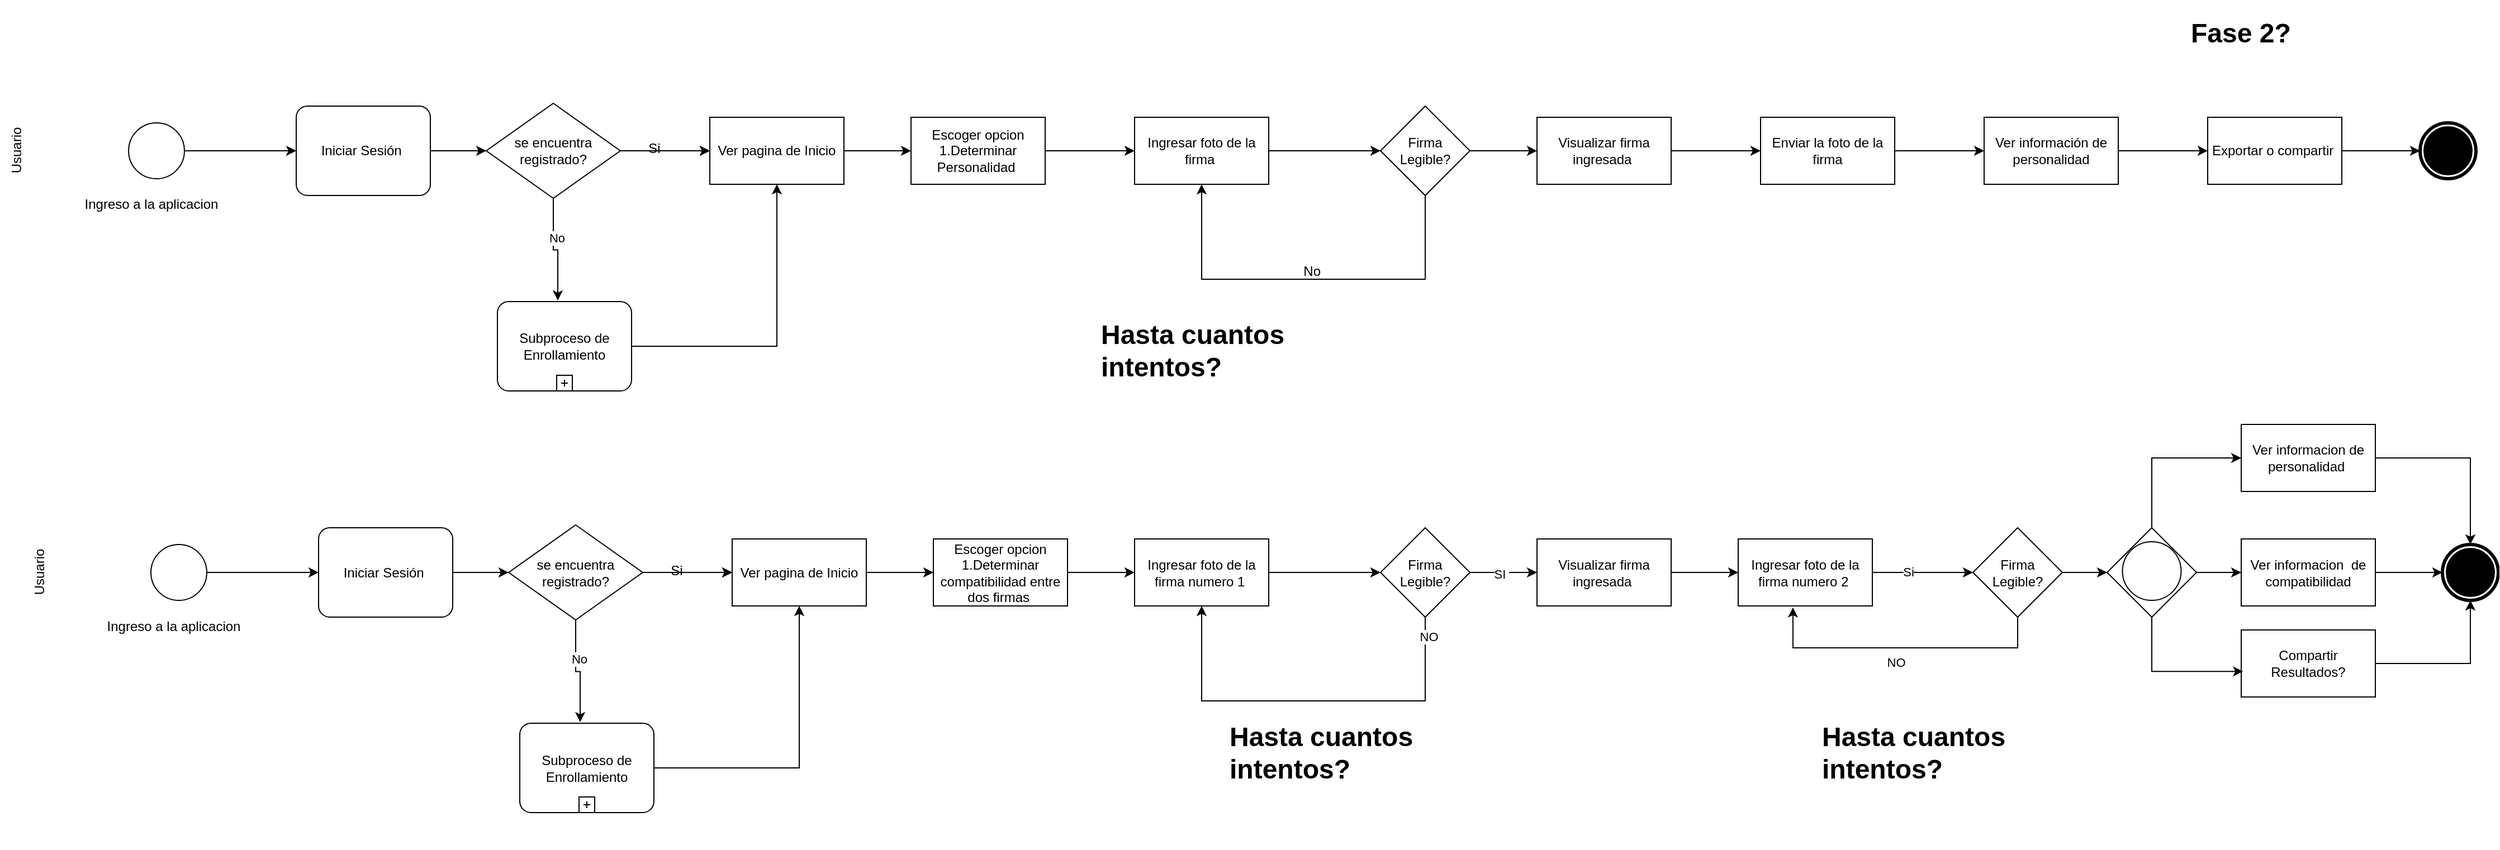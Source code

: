 <mxfile version="22.1.16" type="github">
  <diagram name="Página-1" id="azxldNu2wLyDnRF3g9dP">
    <mxGraphModel dx="3495" dy="1205" grid="1" gridSize="10" guides="1" tooltips="1" connect="1" arrows="1" fold="1" page="1" pageScale="1" pageWidth="827" pageHeight="1169" math="0" shadow="0">
      <root>
        <mxCell id="0" />
        <mxCell id="1" parent="0" />
        <mxCell id="NvamP3AXNWEFGVh52BoL-6" value="" style="points=[[0.145,0.145,0],[0.5,0,0],[0.855,0.145,0],[1,0.5,0],[0.855,0.855,0],[0.5,1,0],[0.145,0.855,0],[0,0.5,0]];shape=mxgraph.bpmn.event;html=1;verticalLabelPosition=bottom;labelBackgroundColor=#ffffff;verticalAlign=top;align=center;perimeter=ellipsePerimeter;outlineConnect=0;aspect=fixed;outline=standard;symbol=general;" vertex="1" parent="1">
          <mxGeometry x="80" y="130" width="50" height="50" as="geometry" />
        </mxCell>
        <mxCell id="NvamP3AXNWEFGVh52BoL-7" value="Ingreso a la aplicacion" style="text;html=1;align=center;verticalAlign=middle;resizable=0;points=[];autosize=1;strokeColor=none;fillColor=none;" vertex="1" parent="1">
          <mxGeometry x="30" y="188" width="140" height="30" as="geometry" />
        </mxCell>
        <mxCell id="NvamP3AXNWEFGVh52BoL-8" value="Usuario&lt;br&gt;" style="text;html=1;align=center;verticalAlign=middle;resizable=0;points=[];autosize=1;strokeColor=none;fillColor=none;rotation=-90;" vertex="1" parent="1">
          <mxGeometry x="-50" y="140" width="60" height="30" as="geometry" />
        </mxCell>
        <mxCell id="NvamP3AXNWEFGVh52BoL-12" value="" style="edgeStyle=orthogonalEdgeStyle;rounded=0;orthogonalLoop=1;jettySize=auto;html=1;" edge="1" parent="1" source="NvamP3AXNWEFGVh52BoL-9" target="NvamP3AXNWEFGVh52BoL-11">
          <mxGeometry relative="1" as="geometry" />
        </mxCell>
        <mxCell id="NvamP3AXNWEFGVh52BoL-9" value="Iniciar Sesión&amp;nbsp;" style="points=[[0.25,0,0],[0.5,0,0],[0.75,0,0],[1,0.25,0],[1,0.5,0],[1,0.75,0],[0.75,1,0],[0.5,1,0],[0.25,1,0],[0,0.75,0],[0,0.5,0],[0,0.25,0]];shape=mxgraph.bpmn.task;whiteSpace=wrap;rectStyle=rounded;size=10;html=1;container=1;expand=0;collapsible=0;taskMarker=abstract;" vertex="1" parent="1">
          <mxGeometry x="230" y="115" width="120" height="80" as="geometry" />
        </mxCell>
        <mxCell id="NvamP3AXNWEFGVh52BoL-10" style="edgeStyle=orthogonalEdgeStyle;rounded=0;orthogonalLoop=1;jettySize=auto;html=1;entryX=0;entryY=0.5;entryDx=0;entryDy=0;entryPerimeter=0;" edge="1" parent="1" source="NvamP3AXNWEFGVh52BoL-6" target="NvamP3AXNWEFGVh52BoL-9">
          <mxGeometry relative="1" as="geometry" />
        </mxCell>
        <mxCell id="NvamP3AXNWEFGVh52BoL-17" value="" style="edgeStyle=orthogonalEdgeStyle;rounded=0;orthogonalLoop=1;jettySize=auto;html=1;" edge="1" parent="1" source="NvamP3AXNWEFGVh52BoL-11" target="NvamP3AXNWEFGVh52BoL-16">
          <mxGeometry relative="1" as="geometry" />
        </mxCell>
        <mxCell id="NvamP3AXNWEFGVh52BoL-18" value="" style="edgeStyle=orthogonalEdgeStyle;rounded=0;orthogonalLoop=1;jettySize=auto;html=1;" edge="1" parent="1" source="NvamP3AXNWEFGVh52BoL-11" target="NvamP3AXNWEFGVh52BoL-16">
          <mxGeometry relative="1" as="geometry" />
        </mxCell>
        <mxCell id="NvamP3AXNWEFGVh52BoL-11" value="se encuentra registrado?" style="rhombus;whiteSpace=wrap;html=1;" vertex="1" parent="1">
          <mxGeometry x="400" y="112.5" width="120" height="85" as="geometry" />
        </mxCell>
        <mxCell id="NvamP3AXNWEFGVh52BoL-21" style="edgeStyle=orthogonalEdgeStyle;rounded=0;orthogonalLoop=1;jettySize=auto;html=1;" edge="1" parent="1" source="NvamP3AXNWEFGVh52BoL-14" target="NvamP3AXNWEFGVh52BoL-16">
          <mxGeometry relative="1" as="geometry" />
        </mxCell>
        <mxCell id="NvamP3AXNWEFGVh52BoL-14" value="Subproceso de Enrollamiento" style="points=[[0.25,0,0],[0.5,0,0],[0.75,0,0],[1,0.25,0],[1,0.5,0],[1,0.75,0],[0.75,1,0],[0.5,1,0],[0.25,1,0],[0,0.75,0],[0,0.5,0],[0,0.25,0]];shape=mxgraph.bpmn.task;whiteSpace=wrap;rectStyle=rounded;size=10;html=1;container=1;expand=0;collapsible=0;taskMarker=abstract;isLoopSub=1;" vertex="1" parent="1">
          <mxGeometry x="410" y="290" width="120" height="80" as="geometry" />
        </mxCell>
        <mxCell id="NvamP3AXNWEFGVh52BoL-15" style="edgeStyle=orthogonalEdgeStyle;rounded=0;orthogonalLoop=1;jettySize=auto;html=1;entryX=0.45;entryY=-0.012;entryDx=0;entryDy=0;entryPerimeter=0;" edge="1" parent="1" source="NvamP3AXNWEFGVh52BoL-11" target="NvamP3AXNWEFGVh52BoL-14">
          <mxGeometry relative="1" as="geometry" />
        </mxCell>
        <mxCell id="NvamP3AXNWEFGVh52BoL-20" value="No" style="edgeLabel;html=1;align=center;verticalAlign=middle;resizable=0;points=[];" vertex="1" connectable="0" parent="NvamP3AXNWEFGVh52BoL-15">
          <mxGeometry x="-0.272" y="3" relative="1" as="geometry">
            <mxPoint as="offset" />
          </mxGeometry>
        </mxCell>
        <mxCell id="NvamP3AXNWEFGVh52BoL-23" value="" style="edgeStyle=orthogonalEdgeStyle;rounded=0;orthogonalLoop=1;jettySize=auto;html=1;" edge="1" parent="1" source="NvamP3AXNWEFGVh52BoL-16" target="NvamP3AXNWEFGVh52BoL-22">
          <mxGeometry relative="1" as="geometry" />
        </mxCell>
        <mxCell id="NvamP3AXNWEFGVh52BoL-16" value="Ver pagina de Inicio" style="whiteSpace=wrap;html=1;" vertex="1" parent="1">
          <mxGeometry x="600" y="125" width="120" height="60" as="geometry" />
        </mxCell>
        <mxCell id="NvamP3AXNWEFGVh52BoL-19" value="Si" style="text;html=1;align=center;verticalAlign=middle;resizable=0;points=[];autosize=1;strokeColor=none;fillColor=none;" vertex="1" parent="1">
          <mxGeometry x="535" y="138" width="30" height="30" as="geometry" />
        </mxCell>
        <mxCell id="NvamP3AXNWEFGVh52BoL-25" value="" style="edgeStyle=orthogonalEdgeStyle;rounded=0;orthogonalLoop=1;jettySize=auto;html=1;" edge="1" parent="1" source="NvamP3AXNWEFGVh52BoL-22" target="NvamP3AXNWEFGVh52BoL-24">
          <mxGeometry relative="1" as="geometry" />
        </mxCell>
        <mxCell id="NvamP3AXNWEFGVh52BoL-22" value="Escoger opcion 1.Determinar Personalidad&amp;nbsp;" style="whiteSpace=wrap;html=1;" vertex="1" parent="1">
          <mxGeometry x="780" y="125" width="120" height="60" as="geometry" />
        </mxCell>
        <mxCell id="NvamP3AXNWEFGVh52BoL-27" value="" style="edgeStyle=orthogonalEdgeStyle;rounded=0;orthogonalLoop=1;jettySize=auto;html=1;" edge="1" parent="1" source="NvamP3AXNWEFGVh52BoL-24" target="NvamP3AXNWEFGVh52BoL-26">
          <mxGeometry relative="1" as="geometry" />
        </mxCell>
        <mxCell id="NvamP3AXNWEFGVh52BoL-24" value="Ingresar foto de la firma&amp;nbsp;" style="whiteSpace=wrap;html=1;" vertex="1" parent="1">
          <mxGeometry x="980" y="125" width="120" height="60" as="geometry" />
        </mxCell>
        <mxCell id="NvamP3AXNWEFGVh52BoL-28" style="edgeStyle=orthogonalEdgeStyle;rounded=0;orthogonalLoop=1;jettySize=auto;html=1;entryX=0.5;entryY=1;entryDx=0;entryDy=0;exitX=0.5;exitY=1;exitDx=0;exitDy=0;" edge="1" parent="1" source="NvamP3AXNWEFGVh52BoL-26" target="NvamP3AXNWEFGVh52BoL-24">
          <mxGeometry relative="1" as="geometry">
            <Array as="points">
              <mxPoint x="1240" y="270" />
              <mxPoint x="1040" y="270" />
            </Array>
          </mxGeometry>
        </mxCell>
        <mxCell id="NvamP3AXNWEFGVh52BoL-32" value="" style="edgeStyle=orthogonalEdgeStyle;rounded=0;orthogonalLoop=1;jettySize=auto;html=1;" edge="1" parent="1" source="NvamP3AXNWEFGVh52BoL-26" target="NvamP3AXNWEFGVh52BoL-31">
          <mxGeometry relative="1" as="geometry" />
        </mxCell>
        <mxCell id="NvamP3AXNWEFGVh52BoL-26" value="Firma Legible?" style="rhombus;whiteSpace=wrap;html=1;" vertex="1" parent="1">
          <mxGeometry x="1200" y="115" width="80" height="80" as="geometry" />
        </mxCell>
        <mxCell id="NvamP3AXNWEFGVh52BoL-29" value="No&amp;nbsp;" style="text;html=1;align=center;verticalAlign=middle;resizable=0;points=[];autosize=1;strokeColor=none;fillColor=none;" vertex="1" parent="1">
          <mxGeometry x="1120" y="248" width="40" height="30" as="geometry" />
        </mxCell>
        <mxCell id="NvamP3AXNWEFGVh52BoL-30" value="&lt;h1&gt;Hasta cuantos intentos?&lt;/h1&gt;&lt;p&gt;&lt;br&gt;&lt;/p&gt;" style="text;html=1;strokeColor=none;fillColor=none;spacing=5;spacingTop=-20;whiteSpace=wrap;overflow=hidden;rounded=0;" vertex="1" parent="1">
          <mxGeometry x="945" y="300" width="190" height="120" as="geometry" />
        </mxCell>
        <mxCell id="NvamP3AXNWEFGVh52BoL-34" value="" style="edgeStyle=orthogonalEdgeStyle;rounded=0;orthogonalLoop=1;jettySize=auto;html=1;" edge="1" parent="1" source="NvamP3AXNWEFGVh52BoL-31" target="NvamP3AXNWEFGVh52BoL-33">
          <mxGeometry relative="1" as="geometry" />
        </mxCell>
        <mxCell id="NvamP3AXNWEFGVh52BoL-31" value="Visualizar firma ingresada&amp;nbsp;" style="whiteSpace=wrap;html=1;" vertex="1" parent="1">
          <mxGeometry x="1340" y="125" width="120" height="60" as="geometry" />
        </mxCell>
        <mxCell id="NvamP3AXNWEFGVh52BoL-36" value="" style="edgeStyle=orthogonalEdgeStyle;rounded=0;orthogonalLoop=1;jettySize=auto;html=1;" edge="1" parent="1" source="NvamP3AXNWEFGVh52BoL-33" target="NvamP3AXNWEFGVh52BoL-35">
          <mxGeometry relative="1" as="geometry" />
        </mxCell>
        <mxCell id="NvamP3AXNWEFGVh52BoL-33" value="Enviar la foto de la firma" style="whiteSpace=wrap;html=1;" vertex="1" parent="1">
          <mxGeometry x="1540" y="125" width="120" height="60" as="geometry" />
        </mxCell>
        <mxCell id="NvamP3AXNWEFGVh52BoL-38" value="" style="edgeStyle=orthogonalEdgeStyle;rounded=0;orthogonalLoop=1;jettySize=auto;html=1;" edge="1" parent="1" source="NvamP3AXNWEFGVh52BoL-35" target="NvamP3AXNWEFGVh52BoL-37">
          <mxGeometry relative="1" as="geometry" />
        </mxCell>
        <mxCell id="NvamP3AXNWEFGVh52BoL-35" value="Ver información de personalidad" style="whiteSpace=wrap;html=1;" vertex="1" parent="1">
          <mxGeometry x="1740" y="125" width="120" height="60" as="geometry" />
        </mxCell>
        <mxCell id="NvamP3AXNWEFGVh52BoL-37" value="Exportar o compartir&amp;nbsp;" style="whiteSpace=wrap;html=1;" vertex="1" parent="1">
          <mxGeometry x="1940" y="125" width="120" height="60" as="geometry" />
        </mxCell>
        <mxCell id="NvamP3AXNWEFGVh52BoL-39" value="&lt;h1&gt;Fase 2?&amp;nbsp;&lt;/h1&gt;" style="text;html=1;strokeColor=none;fillColor=none;spacing=5;spacingTop=-20;whiteSpace=wrap;overflow=hidden;rounded=0;" vertex="1" parent="1">
          <mxGeometry x="1920" y="30" width="190" height="80" as="geometry" />
        </mxCell>
        <mxCell id="NvamP3AXNWEFGVh52BoL-41" value="" style="points=[[0.145,0.145,0],[0.5,0,0],[0.855,0.145,0],[1,0.5,0],[0.855,0.855,0],[0.5,1,0],[0.145,0.855,0],[0,0.5,0]];shape=mxgraph.bpmn.event;html=1;verticalLabelPosition=bottom;labelBackgroundColor=#ffffff;verticalAlign=top;align=center;perimeter=ellipsePerimeter;outlineConnect=0;aspect=fixed;outline=end;symbol=terminate;" vertex="1" parent="1">
          <mxGeometry x="2130" y="130" width="50" height="50" as="geometry" />
        </mxCell>
        <mxCell id="NvamP3AXNWEFGVh52BoL-42" style="edgeStyle=orthogonalEdgeStyle;rounded=0;orthogonalLoop=1;jettySize=auto;html=1;entryX=0;entryY=0.5;entryDx=0;entryDy=0;entryPerimeter=0;" edge="1" parent="1" source="NvamP3AXNWEFGVh52BoL-37" target="NvamP3AXNWEFGVh52BoL-41">
          <mxGeometry relative="1" as="geometry" />
        </mxCell>
        <mxCell id="NvamP3AXNWEFGVh52BoL-43" value="" style="points=[[0.145,0.145,0],[0.5,0,0],[0.855,0.145,0],[1,0.5,0],[0.855,0.855,0],[0.5,1,0],[0.145,0.855,0],[0,0.5,0]];shape=mxgraph.bpmn.event;html=1;verticalLabelPosition=bottom;labelBackgroundColor=#ffffff;verticalAlign=top;align=center;perimeter=ellipsePerimeter;outlineConnect=0;aspect=fixed;outline=standard;symbol=general;" vertex="1" parent="1">
          <mxGeometry x="100" y="507.5" width="50" height="50" as="geometry" />
        </mxCell>
        <mxCell id="NvamP3AXNWEFGVh52BoL-44" value="Ingreso a la aplicacion" style="text;html=1;align=center;verticalAlign=middle;resizable=0;points=[];autosize=1;strokeColor=none;fillColor=none;" vertex="1" parent="1">
          <mxGeometry x="50" y="565.5" width="140" height="30" as="geometry" />
        </mxCell>
        <mxCell id="NvamP3AXNWEFGVh52BoL-45" value="Usuario&lt;br&gt;" style="text;html=1;align=center;verticalAlign=middle;resizable=0;points=[];autosize=1;strokeColor=none;fillColor=none;rotation=-90;" vertex="1" parent="1">
          <mxGeometry x="-30" y="517.5" width="60" height="30" as="geometry" />
        </mxCell>
        <mxCell id="NvamP3AXNWEFGVh52BoL-46" value="" style="edgeStyle=orthogonalEdgeStyle;rounded=0;orthogonalLoop=1;jettySize=auto;html=1;" edge="1" parent="1" source="NvamP3AXNWEFGVh52BoL-47" target="NvamP3AXNWEFGVh52BoL-51">
          <mxGeometry relative="1" as="geometry" />
        </mxCell>
        <mxCell id="NvamP3AXNWEFGVh52BoL-47" value="Iniciar Sesión&amp;nbsp;" style="points=[[0.25,0,0],[0.5,0,0],[0.75,0,0],[1,0.25,0],[1,0.5,0],[1,0.75,0],[0.75,1,0],[0.5,1,0],[0.25,1,0],[0,0.75,0],[0,0.5,0],[0,0.25,0]];shape=mxgraph.bpmn.task;whiteSpace=wrap;rectStyle=rounded;size=10;html=1;container=1;expand=0;collapsible=0;taskMarker=abstract;" vertex="1" parent="1">
          <mxGeometry x="250" y="492.5" width="120" height="80" as="geometry" />
        </mxCell>
        <mxCell id="NvamP3AXNWEFGVh52BoL-48" style="edgeStyle=orthogonalEdgeStyle;rounded=0;orthogonalLoop=1;jettySize=auto;html=1;entryX=0;entryY=0.5;entryDx=0;entryDy=0;entryPerimeter=0;" edge="1" parent="1" source="NvamP3AXNWEFGVh52BoL-43" target="NvamP3AXNWEFGVh52BoL-47">
          <mxGeometry relative="1" as="geometry" />
        </mxCell>
        <mxCell id="NvamP3AXNWEFGVh52BoL-49" value="" style="edgeStyle=orthogonalEdgeStyle;rounded=0;orthogonalLoop=1;jettySize=auto;html=1;" edge="1" parent="1" source="NvamP3AXNWEFGVh52BoL-51" target="NvamP3AXNWEFGVh52BoL-57">
          <mxGeometry relative="1" as="geometry" />
        </mxCell>
        <mxCell id="NvamP3AXNWEFGVh52BoL-50" value="" style="edgeStyle=orthogonalEdgeStyle;rounded=0;orthogonalLoop=1;jettySize=auto;html=1;" edge="1" parent="1" source="NvamP3AXNWEFGVh52BoL-51" target="NvamP3AXNWEFGVh52BoL-57">
          <mxGeometry relative="1" as="geometry" />
        </mxCell>
        <mxCell id="NvamP3AXNWEFGVh52BoL-51" value="se encuentra registrado?" style="rhombus;whiteSpace=wrap;html=1;" vertex="1" parent="1">
          <mxGeometry x="420" y="490" width="120" height="85" as="geometry" />
        </mxCell>
        <mxCell id="NvamP3AXNWEFGVh52BoL-52" style="edgeStyle=orthogonalEdgeStyle;rounded=0;orthogonalLoop=1;jettySize=auto;html=1;" edge="1" parent="1" source="NvamP3AXNWEFGVh52BoL-53" target="NvamP3AXNWEFGVh52BoL-57">
          <mxGeometry relative="1" as="geometry" />
        </mxCell>
        <mxCell id="NvamP3AXNWEFGVh52BoL-53" value="Subproceso de Enrollamiento" style="points=[[0.25,0,0],[0.5,0,0],[0.75,0,0],[1,0.25,0],[1,0.5,0],[1,0.75,0],[0.75,1,0],[0.5,1,0],[0.25,1,0],[0,0.75,0],[0,0.5,0],[0,0.25,0]];shape=mxgraph.bpmn.task;whiteSpace=wrap;rectStyle=rounded;size=10;html=1;container=1;expand=0;collapsible=0;taskMarker=abstract;isLoopSub=1;" vertex="1" parent="1">
          <mxGeometry x="430" y="667.5" width="120" height="80" as="geometry" />
        </mxCell>
        <mxCell id="NvamP3AXNWEFGVh52BoL-54" style="edgeStyle=orthogonalEdgeStyle;rounded=0;orthogonalLoop=1;jettySize=auto;html=1;entryX=0.45;entryY=-0.012;entryDx=0;entryDy=0;entryPerimeter=0;" edge="1" parent="1" source="NvamP3AXNWEFGVh52BoL-51" target="NvamP3AXNWEFGVh52BoL-53">
          <mxGeometry relative="1" as="geometry" />
        </mxCell>
        <mxCell id="NvamP3AXNWEFGVh52BoL-55" value="No" style="edgeLabel;html=1;align=center;verticalAlign=middle;resizable=0;points=[];" vertex="1" connectable="0" parent="NvamP3AXNWEFGVh52BoL-54">
          <mxGeometry x="-0.272" y="3" relative="1" as="geometry">
            <mxPoint as="offset" />
          </mxGeometry>
        </mxCell>
        <mxCell id="NvamP3AXNWEFGVh52BoL-56" value="" style="edgeStyle=orthogonalEdgeStyle;rounded=0;orthogonalLoop=1;jettySize=auto;html=1;" edge="1" parent="1" source="NvamP3AXNWEFGVh52BoL-57" target="NvamP3AXNWEFGVh52BoL-59">
          <mxGeometry relative="1" as="geometry" />
        </mxCell>
        <mxCell id="NvamP3AXNWEFGVh52BoL-57" value="Ver pagina de Inicio" style="whiteSpace=wrap;html=1;" vertex="1" parent="1">
          <mxGeometry x="620" y="502.5" width="120" height="60" as="geometry" />
        </mxCell>
        <mxCell id="NvamP3AXNWEFGVh52BoL-58" value="Si" style="text;html=1;align=center;verticalAlign=middle;resizable=0;points=[];autosize=1;strokeColor=none;fillColor=none;" vertex="1" parent="1">
          <mxGeometry x="555" y="515.5" width="30" height="30" as="geometry" />
        </mxCell>
        <mxCell id="NvamP3AXNWEFGVh52BoL-63" style="edgeStyle=orthogonalEdgeStyle;rounded=0;orthogonalLoop=1;jettySize=auto;html=1;" edge="1" parent="1" source="NvamP3AXNWEFGVh52BoL-59" target="NvamP3AXNWEFGVh52BoL-60">
          <mxGeometry relative="1" as="geometry" />
        </mxCell>
        <mxCell id="NvamP3AXNWEFGVh52BoL-59" value="Escoger opcion 1.Determinar compatibilidad entre dos firmas&amp;nbsp;" style="whiteSpace=wrap;html=1;" vertex="1" parent="1">
          <mxGeometry x="800" y="502.5" width="120" height="60" as="geometry" />
        </mxCell>
        <mxCell id="NvamP3AXNWEFGVh52BoL-69" style="edgeStyle=orthogonalEdgeStyle;rounded=0;orthogonalLoop=1;jettySize=auto;html=1;" edge="1" parent="1" source="NvamP3AXNWEFGVh52BoL-60" target="NvamP3AXNWEFGVh52BoL-62">
          <mxGeometry relative="1" as="geometry" />
        </mxCell>
        <mxCell id="NvamP3AXNWEFGVh52BoL-60" value="Ingresar foto de la firma numero 1&amp;nbsp;" style="whiteSpace=wrap;html=1;" vertex="1" parent="1">
          <mxGeometry x="980" y="502.5" width="120" height="60" as="geometry" />
        </mxCell>
        <mxCell id="NvamP3AXNWEFGVh52BoL-61" style="edgeStyle=orthogonalEdgeStyle;rounded=0;orthogonalLoop=1;jettySize=auto;html=1;entryX=0.5;entryY=1;entryDx=0;entryDy=0;exitX=0.5;exitY=1;exitDx=0;exitDy=0;" edge="1" parent="1" source="NvamP3AXNWEFGVh52BoL-62" target="NvamP3AXNWEFGVh52BoL-60">
          <mxGeometry relative="1" as="geometry">
            <Array as="points">
              <mxPoint x="1240" y="647.5" />
              <mxPoint x="1040" y="647.5" />
            </Array>
          </mxGeometry>
        </mxCell>
        <mxCell id="NvamP3AXNWEFGVh52BoL-64" value="NO" style="edgeLabel;html=1;align=center;verticalAlign=middle;resizable=0;points=[];" vertex="1" connectable="0" parent="NvamP3AXNWEFGVh52BoL-61">
          <mxGeometry x="-0.902" y="3" relative="1" as="geometry">
            <mxPoint as="offset" />
          </mxGeometry>
        </mxCell>
        <mxCell id="NvamP3AXNWEFGVh52BoL-68" style="edgeStyle=orthogonalEdgeStyle;rounded=0;orthogonalLoop=1;jettySize=auto;html=1;" edge="1" parent="1" source="NvamP3AXNWEFGVh52BoL-62" target="NvamP3AXNWEFGVh52BoL-67">
          <mxGeometry relative="1" as="geometry" />
        </mxCell>
        <mxCell id="NvamP3AXNWEFGVh52BoL-77" value="SI&amp;nbsp;" style="edgeLabel;html=1;align=center;verticalAlign=middle;resizable=0;points=[];" vertex="1" connectable="0" parent="NvamP3AXNWEFGVh52BoL-68">
          <mxGeometry x="-0.067" y="-1" relative="1" as="geometry">
            <mxPoint as="offset" />
          </mxGeometry>
        </mxCell>
        <mxCell id="NvamP3AXNWEFGVh52BoL-62" value="Firma Legible?" style="rhombus;whiteSpace=wrap;html=1;" vertex="1" parent="1">
          <mxGeometry x="1200" y="492.5" width="80" height="80" as="geometry" />
        </mxCell>
        <mxCell id="NvamP3AXNWEFGVh52BoL-65" value="&lt;h1&gt;Hasta cuantos intentos?&lt;/h1&gt;&lt;p&gt;&lt;br&gt;&lt;/p&gt;" style="text;html=1;strokeColor=none;fillColor=none;spacing=5;spacingTop=-20;whiteSpace=wrap;overflow=hidden;rounded=0;" vertex="1" parent="1">
          <mxGeometry x="1060" y="660" width="190" height="120" as="geometry" />
        </mxCell>
        <mxCell id="NvamP3AXNWEFGVh52BoL-74" style="edgeStyle=orthogonalEdgeStyle;rounded=0;orthogonalLoop=1;jettySize=auto;html=1;" edge="1" parent="1" source="NvamP3AXNWEFGVh52BoL-67" target="NvamP3AXNWEFGVh52BoL-70">
          <mxGeometry relative="1" as="geometry" />
        </mxCell>
        <mxCell id="NvamP3AXNWEFGVh52BoL-67" value="Visualizar firma ingresada&amp;nbsp;" style="whiteSpace=wrap;html=1;" vertex="1" parent="1">
          <mxGeometry x="1340" y="502.5" width="120" height="60" as="geometry" />
        </mxCell>
        <mxCell id="NvamP3AXNWEFGVh52BoL-75" style="edgeStyle=orthogonalEdgeStyle;rounded=0;orthogonalLoop=1;jettySize=auto;html=1;entryX=0;entryY=0.5;entryDx=0;entryDy=0;" edge="1" parent="1" source="NvamP3AXNWEFGVh52BoL-70" target="NvamP3AXNWEFGVh52BoL-72">
          <mxGeometry relative="1" as="geometry" />
        </mxCell>
        <mxCell id="NvamP3AXNWEFGVh52BoL-78" value="Si" style="edgeLabel;html=1;align=center;verticalAlign=middle;resizable=0;points=[];" vertex="1" connectable="0" parent="NvamP3AXNWEFGVh52BoL-75">
          <mxGeometry x="-0.297" y="1" relative="1" as="geometry">
            <mxPoint as="offset" />
          </mxGeometry>
        </mxCell>
        <mxCell id="NvamP3AXNWEFGVh52BoL-70" value="Ingresar foto de la firma numero 2&amp;nbsp;" style="whiteSpace=wrap;html=1;" vertex="1" parent="1">
          <mxGeometry x="1520" y="502.5" width="120" height="60" as="geometry" />
        </mxCell>
        <mxCell id="NvamP3AXNWEFGVh52BoL-71" value="NO" style="edgeLabel;html=1;align=center;verticalAlign=middle;resizable=0;points=[];" vertex="1" connectable="0" parent="1">
          <mxGeometry x="1740" y="584.003" as="geometry">
            <mxPoint x="-79" y="29" as="offset" />
          </mxGeometry>
        </mxCell>
        <mxCell id="NvamP3AXNWEFGVh52BoL-83" value="" style="edgeStyle=orthogonalEdgeStyle;rounded=0;orthogonalLoop=1;jettySize=auto;html=1;" edge="1" parent="1" source="NvamP3AXNWEFGVh52BoL-72" target="NvamP3AXNWEFGVh52BoL-82">
          <mxGeometry relative="1" as="geometry" />
        </mxCell>
        <mxCell id="NvamP3AXNWEFGVh52BoL-72" value="Firma Legible?" style="rhombus;whiteSpace=wrap;html=1;" vertex="1" parent="1">
          <mxGeometry x="1730" y="492.5" width="80" height="80" as="geometry" />
        </mxCell>
        <mxCell id="NvamP3AXNWEFGVh52BoL-73" value="&lt;h1&gt;Hasta cuantos intentos?&lt;/h1&gt;&lt;p&gt;&lt;br&gt;&lt;/p&gt;" style="text;html=1;strokeColor=none;fillColor=none;spacing=5;spacingTop=-20;whiteSpace=wrap;overflow=hidden;rounded=0;" vertex="1" parent="1">
          <mxGeometry x="1590" y="660" width="190" height="120" as="geometry" />
        </mxCell>
        <mxCell id="NvamP3AXNWEFGVh52BoL-76" style="edgeStyle=orthogonalEdgeStyle;rounded=0;orthogonalLoop=1;jettySize=auto;html=1;entryX=0.408;entryY=1.022;entryDx=0;entryDy=0;entryPerimeter=0;exitX=0.5;exitY=1;exitDx=0;exitDy=0;" edge="1" parent="1" source="NvamP3AXNWEFGVh52BoL-72" target="NvamP3AXNWEFGVh52BoL-70">
          <mxGeometry relative="1" as="geometry">
            <Array as="points">
              <mxPoint x="1770" y="600" />
              <mxPoint x="1569" y="600" />
            </Array>
          </mxGeometry>
        </mxCell>
        <mxCell id="NvamP3AXNWEFGVh52BoL-90" style="edgeStyle=orthogonalEdgeStyle;rounded=0;orthogonalLoop=1;jettySize=auto;html=1;" edge="1" parent="1" source="NvamP3AXNWEFGVh52BoL-79" target="NvamP3AXNWEFGVh52BoL-89">
          <mxGeometry relative="1" as="geometry" />
        </mxCell>
        <mxCell id="NvamP3AXNWEFGVh52BoL-79" value="Ver informacion&amp;nbsp; de compatibilidad" style="whiteSpace=wrap;html=1;" vertex="1" parent="1">
          <mxGeometry x="1970" y="502.5" width="120" height="60" as="geometry" />
        </mxCell>
        <mxCell id="NvamP3AXNWEFGVh52BoL-81" value="Ver informacion de personalidad&amp;nbsp;" style="whiteSpace=wrap;html=1;" vertex="1" parent="1">
          <mxGeometry x="1970" y="400" width="120" height="60" as="geometry" />
        </mxCell>
        <mxCell id="NvamP3AXNWEFGVh52BoL-84" style="edgeStyle=orthogonalEdgeStyle;rounded=0;orthogonalLoop=1;jettySize=auto;html=1;entryX=0;entryY=0.5;entryDx=0;entryDy=0;exitX=0.5;exitY=0;exitDx=0;exitDy=0;" edge="1" parent="1" source="NvamP3AXNWEFGVh52BoL-82" target="NvamP3AXNWEFGVh52BoL-81">
          <mxGeometry relative="1" as="geometry" />
        </mxCell>
        <mxCell id="NvamP3AXNWEFGVh52BoL-85" style="edgeStyle=orthogonalEdgeStyle;rounded=0;orthogonalLoop=1;jettySize=auto;html=1;entryX=0;entryY=0.5;entryDx=0;entryDy=0;" edge="1" parent="1" source="NvamP3AXNWEFGVh52BoL-82" target="NvamP3AXNWEFGVh52BoL-79">
          <mxGeometry relative="1" as="geometry" />
        </mxCell>
        <mxCell id="NvamP3AXNWEFGVh52BoL-82" value="" style="rhombus;whiteSpace=wrap;html=1;" vertex="1" parent="1">
          <mxGeometry x="1850" y="492.5" width="80" height="80" as="geometry" />
        </mxCell>
        <mxCell id="NvamP3AXNWEFGVh52BoL-86" value="" style="ellipse;whiteSpace=wrap;html=1;aspect=fixed;" vertex="1" parent="1">
          <mxGeometry x="1863.75" y="505" width="52.5" height="52.5" as="geometry" />
        </mxCell>
        <mxCell id="NvamP3AXNWEFGVh52BoL-87" value="Compartir Resultados?" style="whiteSpace=wrap;html=1;" vertex="1" parent="1">
          <mxGeometry x="1970" y="584" width="120" height="60" as="geometry" />
        </mxCell>
        <mxCell id="NvamP3AXNWEFGVh52BoL-88" style="edgeStyle=orthogonalEdgeStyle;rounded=0;orthogonalLoop=1;jettySize=auto;html=1;entryX=0.014;entryY=0.618;entryDx=0;entryDy=0;entryPerimeter=0;exitX=0.5;exitY=1;exitDx=0;exitDy=0;" edge="1" parent="1" source="NvamP3AXNWEFGVh52BoL-82" target="NvamP3AXNWEFGVh52BoL-87">
          <mxGeometry relative="1" as="geometry">
            <Array as="points">
              <mxPoint x="1890" y="621" />
            </Array>
          </mxGeometry>
        </mxCell>
        <mxCell id="NvamP3AXNWEFGVh52BoL-89" value="" style="points=[[0.145,0.145,0],[0.5,0,0],[0.855,0.145,0],[1,0.5,0],[0.855,0.855,0],[0.5,1,0],[0.145,0.855,0],[0,0.5,0]];shape=mxgraph.bpmn.event;html=1;verticalLabelPosition=bottom;labelBackgroundColor=#ffffff;verticalAlign=top;align=center;perimeter=ellipsePerimeter;outlineConnect=0;aspect=fixed;outline=end;symbol=terminate;" vertex="1" parent="1">
          <mxGeometry x="2150" y="507.5" width="50" height="50" as="geometry" />
        </mxCell>
        <mxCell id="NvamP3AXNWEFGVh52BoL-91" style="edgeStyle=orthogonalEdgeStyle;rounded=0;orthogonalLoop=1;jettySize=auto;html=1;entryX=0.5;entryY=0;entryDx=0;entryDy=0;entryPerimeter=0;" edge="1" parent="1" source="NvamP3AXNWEFGVh52BoL-81" target="NvamP3AXNWEFGVh52BoL-89">
          <mxGeometry relative="1" as="geometry" />
        </mxCell>
        <mxCell id="NvamP3AXNWEFGVh52BoL-92" style="edgeStyle=orthogonalEdgeStyle;rounded=0;orthogonalLoop=1;jettySize=auto;html=1;entryX=0.5;entryY=1;entryDx=0;entryDy=0;entryPerimeter=0;" edge="1" parent="1" source="NvamP3AXNWEFGVh52BoL-87" target="NvamP3AXNWEFGVh52BoL-89">
          <mxGeometry relative="1" as="geometry" />
        </mxCell>
      </root>
    </mxGraphModel>
  </diagram>
</mxfile>
